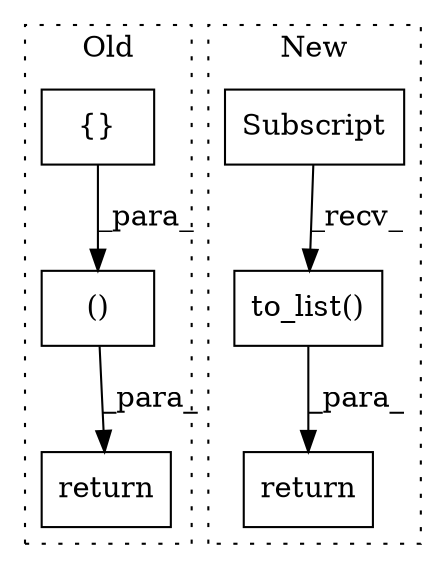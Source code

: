 digraph G {
subgraph cluster0 {
1 [label="return" a="93" s="2225" l="7" shape="box"];
3 [label="()" a="54" s="2278" l="9" shape="box"];
5 [label="{}" a="59" s="2271,2277" l="1,0" shape="box"];
label = "Old";
style="dotted";
}
subgraph cluster1 {
2 [label="to_list()" a="75" s="2233" l="51" shape="box"];
4 [label="return" a="93" s="2427" l="7" shape="box"];
6 [label="Subscript" a="63" s="2233,0" l="41,0" shape="box"];
label = "New";
style="dotted";
}
2 -> 4 [label="_para_"];
3 -> 1 [label="_para_"];
5 -> 3 [label="_para_"];
6 -> 2 [label="_recv_"];
}